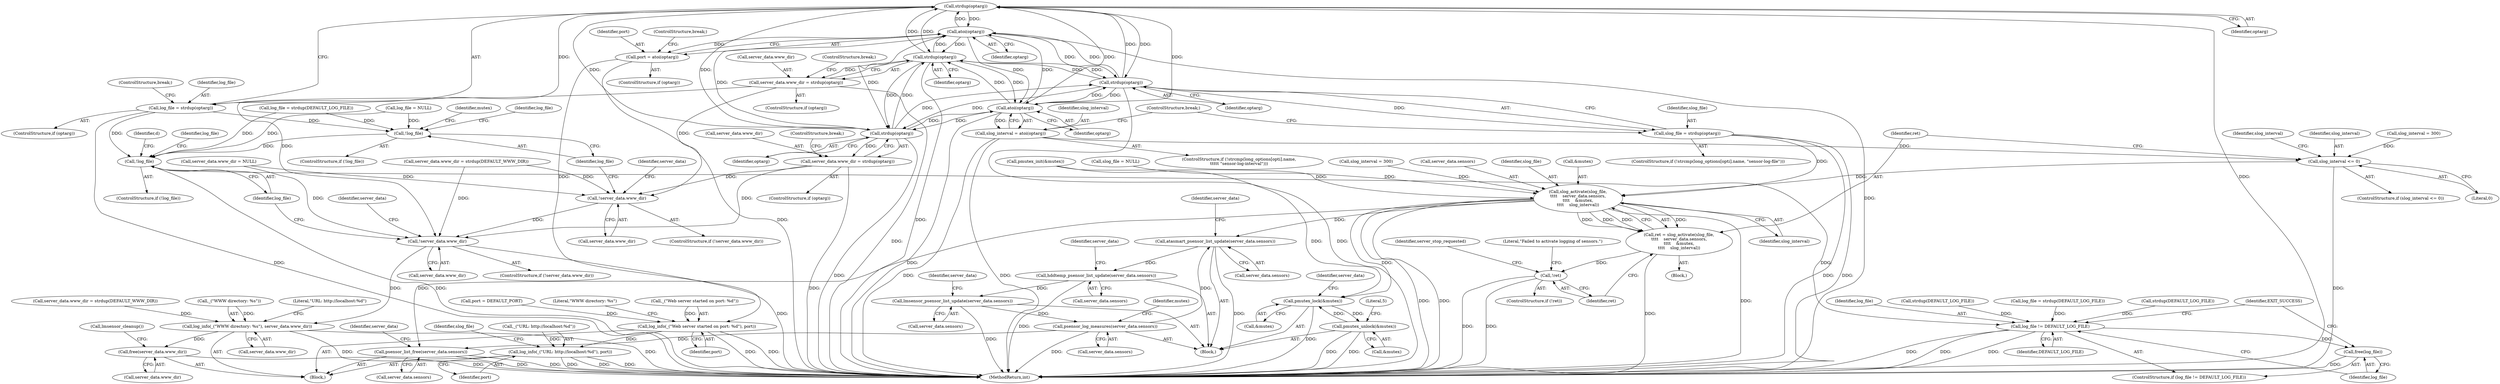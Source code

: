 digraph "1_wpitchoune_8b10426dcc0246c1712a99460dd470dcb1cc4d9c_0@API" {
"1000213" [label="(Call,strdup(optarg))"];
"1000186" [label="(Call,atoi(optarg))"];
"1000178" [label="(Call,strdup(optarg))"];
"1000213" [label="(Call,strdup(optarg))"];
"1000228" [label="(Call,strdup(optarg))"];
"1000242" [label="(Call,atoi(optarg))"];
"1000201" [label="(Call,strdup(optarg))"];
"1000174" [label="(Call,server_data.www_dir = strdup(optarg))"];
"1000266" [label="(Call,!server_data.www_dir)"];
"1000289" [label="(Call,!server_data.www_dir)"];
"1000319" [label="(Call,log_info(_(\"WWW directory: %s\"), server_data.www_dir))"];
"1000403" [label="(Call,free(server_data.www_dir))"];
"1000184" [label="(Call,port = atoi(optarg))"];
"1000315" [label="(Call,log_info(_(\"Web server started on port: %d\"), port))"];
"1000325" [label="(Call,log_info(_(\"URL: http://localhost:%d\"), port))"];
"1000197" [label="(Call,server_data.www_dir = strdup(optarg))"];
"1000211" [label="(Call,log_file = strdup(optarg))"];
"1000277" [label="(Call,!log_file)"];
"1000300" [label="(Call,!log_file)"];
"1000410" [label="(Call,log_file != DEFAULT_LOG_FILE)"];
"1000413" [label="(Call,free(log_file))"];
"1000226" [label="(Call,slog_file = strdup(optarg))"];
"1000341" [label="(Call,slog_activate(slog_file,\n\t\t\t\t    server_data.sensors,\n\t\t\t\t    &mutex,\n\t\t\t\t    slog_interval))"];
"1000339" [label="(Call,ret = slog_activate(slog_file,\n\t\t\t\t    server_data.sensors,\n\t\t\t\t    &mutex,\n\t\t\t\t    slog_interval))"];
"1000350" [label="(Call,!ret)"];
"1000359" [label="(Call,pmutex_lock(&mutex))"];
"1000387" [label="(Call,pmutex_unlock(&mutex))"];
"1000371" [label="(Call,atasmart_psensor_list_update(server_data.sensors))"];
"1000375" [label="(Call,hddtemp_psensor_list_update(server_data.sensors))"];
"1000379" [label="(Call,lmsensor_psensor_list_update(server_data.sensors))"];
"1000383" [label="(Call,psensor_log_measures(server_data.sensors))"];
"1000395" [label="(Call,psensor_list_free(server_data.sensors))"];
"1000240" [label="(Call,slog_interval = atoi(optarg))"];
"1000333" [label="(Call,slog_interval <= 0)"];
"1000281" [label="(Call,strdup(DEFAULT_LOG_FILE))"];
"1000321" [label="(Literal,\"WWW directory: %s\")"];
"1000410" [label="(Call,log_file != DEFAULT_LOG_FILE)"];
"1000188" [label="(ControlStructure,break;)"];
"1000240" [label="(Call,slog_interval = atoi(optarg))"];
"1000354" [label="(Literal,\"Failed to activate logging of sensors.\")"];
"1000303" [label="(Identifier,log_file)"];
"1000266" [label="(Call,!server_data.www_dir)"];
"1000381" [label="(Identifier,server_data)"];
"1000371" [label="(Call,atasmart_psensor_list_update(server_data.sensors))"];
"1000285" [label="(Identifier,mutex)"];
"1000186" [label="(Call,atoi(optarg))"];
"1000327" [label="(Literal,\"URL: http://localhost:%d\")"];
"1000302" [label="(Call,log_file = strdup(DEFAULT_LOG_FILE))"];
"1000231" [label="(ControlStructure,if (!strcmp(long_options[opti].name,\n\t\t\t\t\t \"sensor-log-interval\")))"];
"1000341" [label="(Call,slog_activate(slog_file,\n\t\t\t\t    server_data.sensors,\n\t\t\t\t    &mutex,\n\t\t\t\t    slog_interval))"];
"1000300" [label="(Call,!log_file)"];
"1000270" [label="(Call,server_data.www_dir = strdup(DEFAULT_WWW_DIR))"];
"1000202" [label="(Identifier,optarg)"];
"1000328" [label="(Identifier,port)"];
"1000350" [label="(Call,!ret)"];
"1000227" [label="(Identifier,slog_file)"];
"1000172" [label="(ControlStructure,if (optarg))"];
"1000290" [label="(Call,server_data.www_dir)"];
"1000211" [label="(Call,log_file = strdup(optarg))"];
"1000407" [label="(Call,lmsensor_cleanup())"];
"1000413" [label="(Call,free(log_file))"];
"1000280" [label="(Identifier,log_file)"];
"1000391" [label="(Literal,5)"];
"1000304" [label="(Call,strdup(DEFAULT_LOG_FILE))"];
"1000293" [label="(Call,server_data.www_dir = strdup(DEFAULT_WWW_DIR))"];
"1000375" [label="(Call,hddtemp_psensor_list_update(server_data.sensors))"];
"1000180" [label="(ControlStructure,break;)"];
"1000412" [label="(Identifier,DEFAULT_LOG_FILE)"];
"1000127" [label="(Call,server_data.www_dir = NULL)"];
"1000241" [label="(Identifier,slog_interval)"];
"1000331" [label="(Block,)"];
"1000377" [label="(Identifier,server_data)"];
"1000388" [label="(Call,&mutex)"];
"1000335" [label="(Literal,0)"];
"1000404" [label="(Call,server_data.www_dir)"];
"1000333" [label="(Call,slog_interval <= 0)"];
"1000359" [label="(Call,pmutex_lock(&mutex))"];
"1000320" [label="(Call,_(\"WWW directory: %s\"))"];
"1000318" [label="(Identifier,port)"];
"1000343" [label="(Call,server_data.sensors)"];
"1000316" [label="(Call,_(\"Web server started on port: %d\"))"];
"1000348" [label="(Identifier,slog_interval)"];
"1000289" [label="(Call,!server_data.www_dir)"];
"1000380" [label="(Call,server_data.sensors)"];
"1000387" [label="(Call,pmutex_unlock(&mutex))"];
"1000384" [label="(Call,server_data.sensors)"];
"1000322" [label="(Call,server_data.www_dir)"];
"1000185" [label="(Identifier,port)"];
"1000276" [label="(ControlStructure,if (!log_file))"];
"1000217" [label="(ControlStructure,if (!strcmp(long_options[opti].name, \"sensor-log-file\")))"];
"1000215" [label="(ControlStructure,break;)"];
"1000104" [label="(Block,)"];
"1000308" [label="(Identifier,d)"];
"1000267" [label="(Call,server_data.www_dir)"];
"1000395" [label="(Call,psensor_list_free(server_data.sensors))"];
"1000417" [label="(MethodReturn,int)"];
"1000342" [label="(Identifier,slog_file)"];
"1000243" [label="(Identifier,optarg)"];
"1000288" [label="(ControlStructure,if (!server_data.www_dir))"];
"1000242" [label="(Call,atoi(optarg))"];
"1000244" [label="(ControlStructure,break;)"];
"1000401" [label="(Identifier,server_data)"];
"1000349" [label="(ControlStructure,if (!ret))"];
"1000411" [label="(Identifier,log_file)"];
"1000301" [label="(Identifier,log_file)"];
"1000174" [label="(Call,server_data.www_dir = strdup(optarg))"];
"1000416" [label="(Identifier,EXIT_SUCCESS)"];
"1000178" [label="(Call,strdup(optarg))"];
"1000346" [label="(Call,&mutex)"];
"1000272" [label="(Identifier,server_data)"];
"1000142" [label="(Call,slog_file = NULL)"];
"1000340" [label="(Identifier,ret)"];
"1000379" [label="(Call,lmsensor_psensor_list_update(server_data.sensors))"];
"1000295" [label="(Identifier,server_data)"];
"1000226" [label="(Call,slog_file = strdup(optarg))"];
"1000360" [label="(Call,&mutex)"];
"1000330" [label="(Identifier,slog_file)"];
"1000299" [label="(ControlStructure,if (!log_file))"];
"1000283" [label="(Call,pmutex_init(&mutex))"];
"1000203" [label="(ControlStructure,break;)"];
"1000278" [label="(Identifier,log_file)"];
"1000396" [label="(Call,server_data.sensors)"];
"1000139" [label="(Call,log_file = NULL)"];
"1000365" [label="(Identifier,server_data)"];
"1000201" [label="(Call,strdup(optarg))"];
"1000319" [label="(Call,log_info(_(\"WWW directory: %s\"), server_data.www_dir))"];
"1000145" [label="(Call,slog_interval = 300)"];
"1000265" [label="(ControlStructure,if (!server_data.www_dir))"];
"1000357" [label="(Identifier,server_stop_requested)"];
"1000197" [label="(Call,server_data.www_dir = strdup(optarg))"];
"1000383" [label="(Call,psensor_log_measures(server_data.sensors))"];
"1000209" [label="(ControlStructure,if (optarg))"];
"1000358" [label="(Block,)"];
"1000414" [label="(Identifier,log_file)"];
"1000337" [label="(Identifier,slog_interval)"];
"1000334" [label="(Identifier,slog_interval)"];
"1000326" [label="(Call,_(\"URL: http://localhost:%d\"))"];
"1000385" [label="(Identifier,server_data)"];
"1000187" [label="(Identifier,optarg)"];
"1000148" [label="(Call,port = DEFAULT_PORT)"];
"1000212" [label="(Identifier,log_file)"];
"1000184" [label="(Call,port = atoi(optarg))"];
"1000214" [label="(Identifier,optarg)"];
"1000403" [label="(Call,free(server_data.www_dir))"];
"1000315" [label="(Call,log_info(_(\"Web server started on port: %d\"), port))"];
"1000229" [label="(Identifier,optarg)"];
"1000228" [label="(Call,strdup(optarg))"];
"1000336" [label="(Call,slog_interval = 300)"];
"1000409" [label="(ControlStructure,if (log_file != DEFAULT_LOG_FILE))"];
"1000195" [label="(ControlStructure,if (optarg))"];
"1000351" [label="(Identifier,ret)"];
"1000182" [label="(ControlStructure,if (optarg))"];
"1000325" [label="(Call,log_info(_(\"URL: http://localhost:%d\"), port))"];
"1000198" [label="(Call,server_data.www_dir)"];
"1000279" [label="(Call,log_file = strdup(DEFAULT_LOG_FILE))"];
"1000332" [label="(ControlStructure,if (slog_interval <= 0))"];
"1000179" [label="(Identifier,optarg)"];
"1000339" [label="(Call,ret = slog_activate(slog_file,\n\t\t\t\t    server_data.sensors,\n\t\t\t\t    &mutex,\n\t\t\t\t    slog_interval))"];
"1000175" [label="(Call,server_data.www_dir)"];
"1000372" [label="(Call,server_data.sensors)"];
"1000213" [label="(Call,strdup(optarg))"];
"1000389" [label="(Identifier,mutex)"];
"1000376" [label="(Call,server_data.sensors)"];
"1000277" [label="(Call,!log_file)"];
"1000213" -> "1000211"  [label="AST: "];
"1000213" -> "1000214"  [label="CFG: "];
"1000214" -> "1000213"  [label="AST: "];
"1000211" -> "1000213"  [label="CFG: "];
"1000213" -> "1000417"  [label="DDG: "];
"1000213" -> "1000178"  [label="DDG: "];
"1000213" -> "1000186"  [label="DDG: "];
"1000213" -> "1000201"  [label="DDG: "];
"1000213" -> "1000211"  [label="DDG: "];
"1000186" -> "1000213"  [label="DDG: "];
"1000178" -> "1000213"  [label="DDG: "];
"1000228" -> "1000213"  [label="DDG: "];
"1000242" -> "1000213"  [label="DDG: "];
"1000201" -> "1000213"  [label="DDG: "];
"1000213" -> "1000228"  [label="DDG: "];
"1000213" -> "1000242"  [label="DDG: "];
"1000186" -> "1000184"  [label="AST: "];
"1000186" -> "1000187"  [label="CFG: "];
"1000187" -> "1000186"  [label="AST: "];
"1000184" -> "1000186"  [label="CFG: "];
"1000186" -> "1000417"  [label="DDG: "];
"1000186" -> "1000178"  [label="DDG: "];
"1000186" -> "1000184"  [label="DDG: "];
"1000178" -> "1000186"  [label="DDG: "];
"1000228" -> "1000186"  [label="DDG: "];
"1000242" -> "1000186"  [label="DDG: "];
"1000201" -> "1000186"  [label="DDG: "];
"1000186" -> "1000201"  [label="DDG: "];
"1000186" -> "1000228"  [label="DDG: "];
"1000186" -> "1000242"  [label="DDG: "];
"1000178" -> "1000174"  [label="AST: "];
"1000178" -> "1000179"  [label="CFG: "];
"1000179" -> "1000178"  [label="AST: "];
"1000174" -> "1000178"  [label="CFG: "];
"1000178" -> "1000417"  [label="DDG: "];
"1000178" -> "1000174"  [label="DDG: "];
"1000228" -> "1000178"  [label="DDG: "];
"1000242" -> "1000178"  [label="DDG: "];
"1000201" -> "1000178"  [label="DDG: "];
"1000178" -> "1000201"  [label="DDG: "];
"1000178" -> "1000228"  [label="DDG: "];
"1000178" -> "1000242"  [label="DDG: "];
"1000228" -> "1000226"  [label="AST: "];
"1000228" -> "1000229"  [label="CFG: "];
"1000229" -> "1000228"  [label="AST: "];
"1000226" -> "1000228"  [label="CFG: "];
"1000228" -> "1000417"  [label="DDG: "];
"1000228" -> "1000201"  [label="DDG: "];
"1000228" -> "1000226"  [label="DDG: "];
"1000242" -> "1000228"  [label="DDG: "];
"1000201" -> "1000228"  [label="DDG: "];
"1000228" -> "1000242"  [label="DDG: "];
"1000242" -> "1000240"  [label="AST: "];
"1000242" -> "1000243"  [label="CFG: "];
"1000243" -> "1000242"  [label="AST: "];
"1000240" -> "1000242"  [label="CFG: "];
"1000242" -> "1000417"  [label="DDG: "];
"1000242" -> "1000201"  [label="DDG: "];
"1000242" -> "1000240"  [label="DDG: "];
"1000201" -> "1000242"  [label="DDG: "];
"1000201" -> "1000197"  [label="AST: "];
"1000201" -> "1000202"  [label="CFG: "];
"1000202" -> "1000201"  [label="AST: "];
"1000197" -> "1000201"  [label="CFG: "];
"1000201" -> "1000417"  [label="DDG: "];
"1000201" -> "1000197"  [label="DDG: "];
"1000174" -> "1000172"  [label="AST: "];
"1000175" -> "1000174"  [label="AST: "];
"1000180" -> "1000174"  [label="CFG: "];
"1000174" -> "1000417"  [label="DDG: "];
"1000174" -> "1000266"  [label="DDG: "];
"1000174" -> "1000289"  [label="DDG: "];
"1000266" -> "1000265"  [label="AST: "];
"1000266" -> "1000267"  [label="CFG: "];
"1000267" -> "1000266"  [label="AST: "];
"1000272" -> "1000266"  [label="CFG: "];
"1000278" -> "1000266"  [label="CFG: "];
"1000127" -> "1000266"  [label="DDG: "];
"1000270" -> "1000266"  [label="DDG: "];
"1000197" -> "1000266"  [label="DDG: "];
"1000266" -> "1000289"  [label="DDG: "];
"1000289" -> "1000288"  [label="AST: "];
"1000289" -> "1000290"  [label="CFG: "];
"1000290" -> "1000289"  [label="AST: "];
"1000295" -> "1000289"  [label="CFG: "];
"1000301" -> "1000289"  [label="CFG: "];
"1000289" -> "1000417"  [label="DDG: "];
"1000127" -> "1000289"  [label="DDG: "];
"1000270" -> "1000289"  [label="DDG: "];
"1000197" -> "1000289"  [label="DDG: "];
"1000289" -> "1000319"  [label="DDG: "];
"1000319" -> "1000104"  [label="AST: "];
"1000319" -> "1000322"  [label="CFG: "];
"1000320" -> "1000319"  [label="AST: "];
"1000322" -> "1000319"  [label="AST: "];
"1000327" -> "1000319"  [label="CFG: "];
"1000319" -> "1000417"  [label="DDG: "];
"1000319" -> "1000417"  [label="DDG: "];
"1000320" -> "1000319"  [label="DDG: "];
"1000293" -> "1000319"  [label="DDG: "];
"1000319" -> "1000403"  [label="DDG: "];
"1000403" -> "1000104"  [label="AST: "];
"1000403" -> "1000404"  [label="CFG: "];
"1000404" -> "1000403"  [label="AST: "];
"1000407" -> "1000403"  [label="CFG: "];
"1000403" -> "1000417"  [label="DDG: "];
"1000184" -> "1000182"  [label="AST: "];
"1000185" -> "1000184"  [label="AST: "];
"1000188" -> "1000184"  [label="CFG: "];
"1000184" -> "1000417"  [label="DDG: "];
"1000184" -> "1000315"  [label="DDG: "];
"1000315" -> "1000104"  [label="AST: "];
"1000315" -> "1000318"  [label="CFG: "];
"1000316" -> "1000315"  [label="AST: "];
"1000318" -> "1000315"  [label="AST: "];
"1000321" -> "1000315"  [label="CFG: "];
"1000315" -> "1000417"  [label="DDG: "];
"1000315" -> "1000417"  [label="DDG: "];
"1000316" -> "1000315"  [label="DDG: "];
"1000148" -> "1000315"  [label="DDG: "];
"1000315" -> "1000325"  [label="DDG: "];
"1000325" -> "1000104"  [label="AST: "];
"1000325" -> "1000328"  [label="CFG: "];
"1000326" -> "1000325"  [label="AST: "];
"1000328" -> "1000325"  [label="AST: "];
"1000330" -> "1000325"  [label="CFG: "];
"1000325" -> "1000417"  [label="DDG: "];
"1000325" -> "1000417"  [label="DDG: "];
"1000325" -> "1000417"  [label="DDG: "];
"1000326" -> "1000325"  [label="DDG: "];
"1000197" -> "1000195"  [label="AST: "];
"1000198" -> "1000197"  [label="AST: "];
"1000203" -> "1000197"  [label="CFG: "];
"1000197" -> "1000417"  [label="DDG: "];
"1000211" -> "1000209"  [label="AST: "];
"1000212" -> "1000211"  [label="AST: "];
"1000215" -> "1000211"  [label="CFG: "];
"1000211" -> "1000417"  [label="DDG: "];
"1000211" -> "1000277"  [label="DDG: "];
"1000211" -> "1000300"  [label="DDG: "];
"1000277" -> "1000276"  [label="AST: "];
"1000277" -> "1000278"  [label="CFG: "];
"1000278" -> "1000277"  [label="AST: "];
"1000280" -> "1000277"  [label="CFG: "];
"1000285" -> "1000277"  [label="CFG: "];
"1000279" -> "1000277"  [label="DDG: "];
"1000139" -> "1000277"  [label="DDG: "];
"1000277" -> "1000300"  [label="DDG: "];
"1000300" -> "1000299"  [label="AST: "];
"1000300" -> "1000301"  [label="CFG: "];
"1000301" -> "1000300"  [label="AST: "];
"1000303" -> "1000300"  [label="CFG: "];
"1000308" -> "1000300"  [label="CFG: "];
"1000300" -> "1000417"  [label="DDG: "];
"1000279" -> "1000300"  [label="DDG: "];
"1000139" -> "1000300"  [label="DDG: "];
"1000300" -> "1000410"  [label="DDG: "];
"1000410" -> "1000409"  [label="AST: "];
"1000410" -> "1000412"  [label="CFG: "];
"1000411" -> "1000410"  [label="AST: "];
"1000412" -> "1000410"  [label="AST: "];
"1000414" -> "1000410"  [label="CFG: "];
"1000416" -> "1000410"  [label="CFG: "];
"1000410" -> "1000417"  [label="DDG: "];
"1000410" -> "1000417"  [label="DDG: "];
"1000410" -> "1000417"  [label="DDG: "];
"1000302" -> "1000410"  [label="DDG: "];
"1000281" -> "1000410"  [label="DDG: "];
"1000304" -> "1000410"  [label="DDG: "];
"1000410" -> "1000413"  [label="DDG: "];
"1000413" -> "1000409"  [label="AST: "];
"1000413" -> "1000414"  [label="CFG: "];
"1000414" -> "1000413"  [label="AST: "];
"1000416" -> "1000413"  [label="CFG: "];
"1000413" -> "1000417"  [label="DDG: "];
"1000226" -> "1000217"  [label="AST: "];
"1000227" -> "1000226"  [label="AST: "];
"1000244" -> "1000226"  [label="CFG: "];
"1000226" -> "1000417"  [label="DDG: "];
"1000226" -> "1000417"  [label="DDG: "];
"1000226" -> "1000341"  [label="DDG: "];
"1000341" -> "1000339"  [label="AST: "];
"1000341" -> "1000348"  [label="CFG: "];
"1000342" -> "1000341"  [label="AST: "];
"1000343" -> "1000341"  [label="AST: "];
"1000346" -> "1000341"  [label="AST: "];
"1000348" -> "1000341"  [label="AST: "];
"1000339" -> "1000341"  [label="CFG: "];
"1000341" -> "1000417"  [label="DDG: "];
"1000341" -> "1000417"  [label="DDG: "];
"1000341" -> "1000417"  [label="DDG: "];
"1000341" -> "1000339"  [label="DDG: "];
"1000341" -> "1000339"  [label="DDG: "];
"1000341" -> "1000339"  [label="DDG: "];
"1000341" -> "1000339"  [label="DDG: "];
"1000142" -> "1000341"  [label="DDG: "];
"1000283" -> "1000341"  [label="DDG: "];
"1000333" -> "1000341"  [label="DDG: "];
"1000336" -> "1000341"  [label="DDG: "];
"1000341" -> "1000359"  [label="DDG: "];
"1000341" -> "1000371"  [label="DDG: "];
"1000341" -> "1000395"  [label="DDG: "];
"1000339" -> "1000331"  [label="AST: "];
"1000340" -> "1000339"  [label="AST: "];
"1000351" -> "1000339"  [label="CFG: "];
"1000339" -> "1000417"  [label="DDG: "];
"1000339" -> "1000350"  [label="DDG: "];
"1000350" -> "1000349"  [label="AST: "];
"1000350" -> "1000351"  [label="CFG: "];
"1000351" -> "1000350"  [label="AST: "];
"1000354" -> "1000350"  [label="CFG: "];
"1000357" -> "1000350"  [label="CFG: "];
"1000350" -> "1000417"  [label="DDG: "];
"1000350" -> "1000417"  [label="DDG: "];
"1000359" -> "1000358"  [label="AST: "];
"1000359" -> "1000360"  [label="CFG: "];
"1000360" -> "1000359"  [label="AST: "];
"1000365" -> "1000359"  [label="CFG: "];
"1000359" -> "1000417"  [label="DDG: "];
"1000283" -> "1000359"  [label="DDG: "];
"1000387" -> "1000359"  [label="DDG: "];
"1000359" -> "1000387"  [label="DDG: "];
"1000387" -> "1000358"  [label="AST: "];
"1000387" -> "1000388"  [label="CFG: "];
"1000388" -> "1000387"  [label="AST: "];
"1000391" -> "1000387"  [label="CFG: "];
"1000387" -> "1000417"  [label="DDG: "];
"1000387" -> "1000417"  [label="DDG: "];
"1000371" -> "1000358"  [label="AST: "];
"1000371" -> "1000372"  [label="CFG: "];
"1000372" -> "1000371"  [label="AST: "];
"1000377" -> "1000371"  [label="CFG: "];
"1000371" -> "1000417"  [label="DDG: "];
"1000383" -> "1000371"  [label="DDG: "];
"1000371" -> "1000375"  [label="DDG: "];
"1000375" -> "1000358"  [label="AST: "];
"1000375" -> "1000376"  [label="CFG: "];
"1000376" -> "1000375"  [label="AST: "];
"1000381" -> "1000375"  [label="CFG: "];
"1000375" -> "1000417"  [label="DDG: "];
"1000375" -> "1000379"  [label="DDG: "];
"1000379" -> "1000358"  [label="AST: "];
"1000379" -> "1000380"  [label="CFG: "];
"1000380" -> "1000379"  [label="AST: "];
"1000385" -> "1000379"  [label="CFG: "];
"1000379" -> "1000417"  [label="DDG: "];
"1000379" -> "1000383"  [label="DDG: "];
"1000383" -> "1000358"  [label="AST: "];
"1000383" -> "1000384"  [label="CFG: "];
"1000384" -> "1000383"  [label="AST: "];
"1000389" -> "1000383"  [label="CFG: "];
"1000383" -> "1000417"  [label="DDG: "];
"1000383" -> "1000395"  [label="DDG: "];
"1000395" -> "1000104"  [label="AST: "];
"1000395" -> "1000396"  [label="CFG: "];
"1000396" -> "1000395"  [label="AST: "];
"1000401" -> "1000395"  [label="CFG: "];
"1000395" -> "1000417"  [label="DDG: "];
"1000395" -> "1000417"  [label="DDG: "];
"1000240" -> "1000231"  [label="AST: "];
"1000241" -> "1000240"  [label="AST: "];
"1000244" -> "1000240"  [label="CFG: "];
"1000240" -> "1000417"  [label="DDG: "];
"1000240" -> "1000417"  [label="DDG: "];
"1000240" -> "1000333"  [label="DDG: "];
"1000333" -> "1000332"  [label="AST: "];
"1000333" -> "1000335"  [label="CFG: "];
"1000334" -> "1000333"  [label="AST: "];
"1000335" -> "1000333"  [label="AST: "];
"1000337" -> "1000333"  [label="CFG: "];
"1000340" -> "1000333"  [label="CFG: "];
"1000333" -> "1000417"  [label="DDG: "];
"1000145" -> "1000333"  [label="DDG: "];
}
